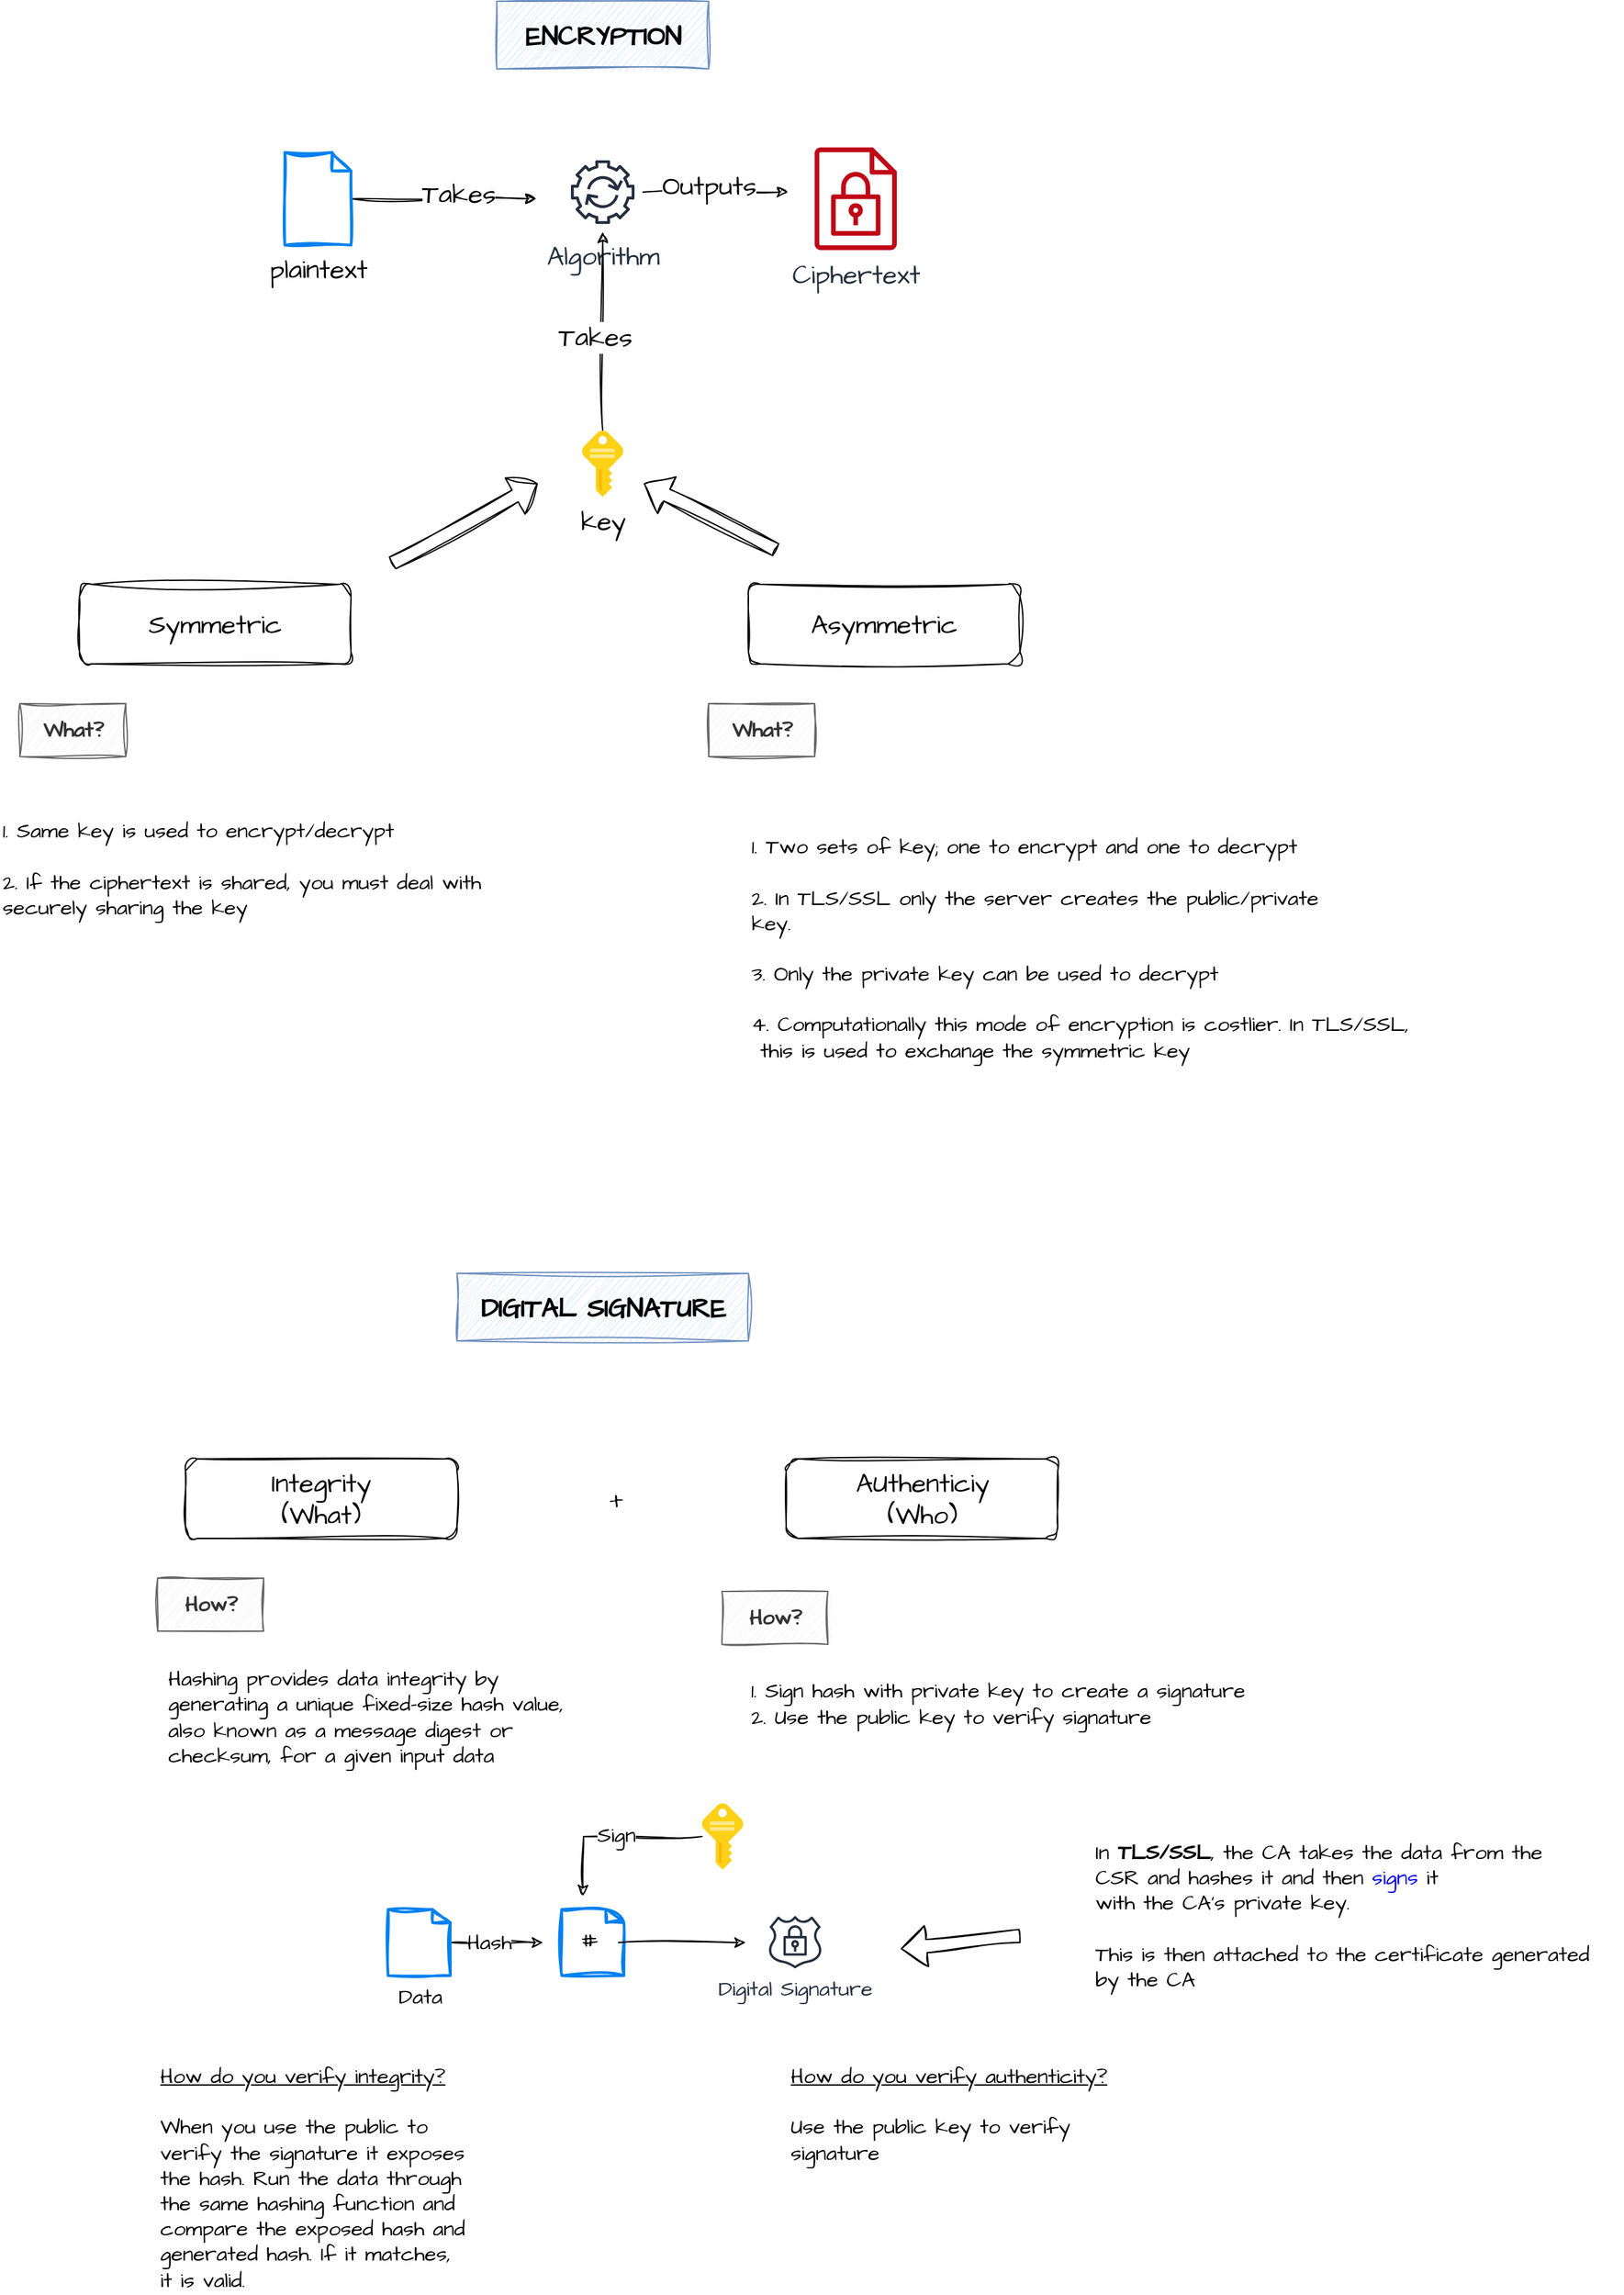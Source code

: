<mxfile version="21.3.7" type="device" pages="4">
  <diagram name="Encryption Basics" id="hn2DeSoV_bvEE3dUmrLU">
    <mxGraphModel dx="286" dy="71" grid="1" gridSize="10" guides="1" tooltips="1" connect="1" arrows="1" fold="1" page="1" pageScale="1" pageWidth="827" pageHeight="1169" math="0" shadow="0">
      <root>
        <mxCell id="0" />
        <mxCell id="1" parent="0" />
        <mxCell id="hKZvyz9GrBfB1VOEjTi0-2" value="ENCRYPTION" style="text;strokeColor=#6c8ebf;fillColor=#dae8fc;html=1;fontSize=20;fontStyle=1;verticalAlign=middle;align=center;fontFamily=Architects Daughter;sketch=1;curveFitting=1;jiggle=2;" parent="1" vertex="1">
          <mxGeometry x="1570" y="1360" width="160" height="51" as="geometry" />
        </mxCell>
        <mxCell id="hKZvyz9GrBfB1VOEjTi0-6" style="edgeStyle=orthogonalEdgeStyle;rounded=0;sketch=1;hachureGap=4;jiggle=2;curveFitting=1;orthogonalLoop=1;jettySize=auto;html=1;fontFamily=Architects Daughter;fontSource=https%3A%2F%2Ffonts.googleapis.com%2Fcss%3Ffamily%3DArchitects%2BDaughter;fontSize=16;" parent="1" source="hKZvyz9GrBfB1VOEjTi0-5" edge="1">
          <mxGeometry relative="1" as="geometry">
            <mxPoint x="1600" y="1509" as="targetPoint" />
          </mxGeometry>
        </mxCell>
        <mxCell id="hKZvyz9GrBfB1VOEjTi0-11" value="Takes" style="edgeLabel;html=1;align=center;verticalAlign=middle;resizable=0;points=[];fontSize=20;fontFamily=Architects Daughter;" parent="hKZvyz9GrBfB1VOEjTi0-6" vertex="1" connectable="0">
          <mxGeometry x="0.161" y="5" relative="1" as="geometry">
            <mxPoint as="offset" />
          </mxGeometry>
        </mxCell>
        <mxCell id="hKZvyz9GrBfB1VOEjTi0-5" value="plaintext" style="html=1;verticalLabelPosition=bottom;align=center;labelBackgroundColor=#ffffff;verticalAlign=top;strokeWidth=2;strokeColor=#0080F0;shadow=0;dashed=0;shape=mxgraph.ios7.icons.document;sketch=1;hachureGap=4;jiggle=2;curveFitting=1;fontFamily=Architects Daughter;fontSource=https%3A%2F%2Ffonts.googleapis.com%2Fcss%3Ffamily%3DArchitects%2BDaughter;fontSize=20;" parent="1" vertex="1">
          <mxGeometry x="1410" y="1474" width="50" height="70" as="geometry" />
        </mxCell>
        <mxCell id="hKZvyz9GrBfB1VOEjTi0-12" style="edgeStyle=orthogonalEdgeStyle;rounded=0;sketch=1;hachureGap=4;jiggle=2;curveFitting=1;orthogonalLoop=1;jettySize=auto;html=1;fontFamily=Architects Daughter;fontSource=https%3A%2F%2Ffonts.googleapis.com%2Fcss%3Ffamily%3DArchitects%2BDaughter;fontSize=16;" parent="1" source="hKZvyz9GrBfB1VOEjTi0-7" edge="1">
          <mxGeometry relative="1" as="geometry">
            <mxPoint x="1790" y="1504" as="targetPoint" />
          </mxGeometry>
        </mxCell>
        <mxCell id="hKZvyz9GrBfB1VOEjTi0-25" value="Outputs" style="edgeLabel;html=1;align=center;verticalAlign=middle;resizable=0;points=[];fontSize=20;fontFamily=Architects Daughter;" parent="hKZvyz9GrBfB1VOEjTi0-12" vertex="1" connectable="0">
          <mxGeometry x="-0.439" y="5" relative="1" as="geometry">
            <mxPoint x="19" as="offset" />
          </mxGeometry>
        </mxCell>
        <mxCell id="hKZvyz9GrBfB1VOEjTi0-7" value="&lt;font style=&quot;font-size: 20px;&quot;&gt;Algorithm&lt;/font&gt;" style="sketch=0;outlineConnect=0;fontColor=#232F3E;gradientColor=none;strokeColor=#232F3E;fillColor=#ffffff;dashed=0;verticalLabelPosition=bottom;verticalAlign=top;align=center;html=1;fontSize=16;fontStyle=0;aspect=fixed;shape=mxgraph.aws4.resourceIcon;resIcon=mxgraph.aws4.automation;hachureGap=4;jiggle=2;curveFitting=1;fontFamily=Architects Daughter;fontSource=https%3A%2F%2Ffonts.googleapis.com%2Fcss%3Ffamily%3DArchitects%2BDaughter;" parent="1" vertex="1">
          <mxGeometry x="1620" y="1474" width="60" height="60" as="geometry" />
        </mxCell>
        <mxCell id="hKZvyz9GrBfB1VOEjTi0-9" style="edgeStyle=orthogonalEdgeStyle;rounded=0;sketch=1;hachureGap=4;jiggle=2;curveFitting=1;orthogonalLoop=1;jettySize=auto;html=1;fontFamily=Architects Daughter;fontSource=https%3A%2F%2Ffonts.googleapis.com%2Fcss%3Ffamily%3DArchitects%2BDaughter;fontSize=16;" parent="1" source="hKZvyz9GrBfB1VOEjTi0-8" target="hKZvyz9GrBfB1VOEjTi0-7" edge="1">
          <mxGeometry relative="1" as="geometry" />
        </mxCell>
        <mxCell id="hKZvyz9GrBfB1VOEjTi0-10" value="Takes" style="edgeLabel;html=1;align=center;verticalAlign=middle;resizable=0;points=[];fontSize=20;fontFamily=Architects Daughter;" parent="hKZvyz9GrBfB1VOEjTi0-9" vertex="1" connectable="0">
          <mxGeometry x="-0.048" y="6" relative="1" as="geometry">
            <mxPoint as="offset" />
          </mxGeometry>
        </mxCell>
        <mxCell id="hKZvyz9GrBfB1VOEjTi0-8" value="&lt;font style=&quot;font-size: 20px;&quot;&gt;key&lt;/font&gt;" style="image;sketch=0;aspect=fixed;html=1;points=[];align=center;fontSize=12;image=img/lib/mscae/Key.svg;hachureGap=4;jiggle=2;curveFitting=1;fontFamily=Architects Daughter;fontSource=https%3A%2F%2Ffonts.googleapis.com%2Fcss%3Ffamily%3DArchitects%2BDaughter;" parent="1" vertex="1">
          <mxGeometry x="1634.5" y="1684" width="31" height="50" as="geometry" />
        </mxCell>
        <mxCell id="hKZvyz9GrBfB1VOEjTi0-15" value="&lt;font style=&quot;font-size: 20px;&quot;&gt;Ciphertext&lt;/font&gt;" style="sketch=0;outlineConnect=0;fontColor=#232F3E;gradientColor=none;fillColor=#BF0816;strokeColor=none;dashed=0;verticalLabelPosition=bottom;verticalAlign=top;align=center;html=1;fontSize=12;fontStyle=0;aspect=fixed;pointerEvents=1;shape=mxgraph.aws4.encrypted_data;hachureGap=4;jiggle=2;curveFitting=1;fontFamily=Architects Daughter;fontSource=https%3A%2F%2Ffonts.googleapis.com%2Fcss%3Ffamily%3DArchitects%2BDaughter;" parent="1" vertex="1">
          <mxGeometry x="1810" y="1470" width="62" height="78" as="geometry" />
        </mxCell>
        <mxCell id="hKZvyz9GrBfB1VOEjTi0-16" value="" style="shape=flexArrow;endArrow=classic;html=1;rounded=0;sketch=1;hachureGap=4;jiggle=2;curveFitting=1;fontFamily=Architects Daughter;fontSource=https%3A%2F%2Ffonts.googleapis.com%2Fcss%3Ffamily%3DArchitects%2BDaughter;fontSize=16;" parent="1" edge="1">
          <mxGeometry width="50" height="50" relative="1" as="geometry">
            <mxPoint x="1491" y="1784" as="sourcePoint" />
            <mxPoint x="1601" y="1724" as="targetPoint" />
          </mxGeometry>
        </mxCell>
        <mxCell id="hKZvyz9GrBfB1VOEjTi0-18" value="" style="shape=flexArrow;endArrow=classic;html=1;rounded=0;sketch=1;hachureGap=4;jiggle=2;curveFitting=1;fontFamily=Architects Daughter;fontSource=https%3A%2F%2Ffonts.googleapis.com%2Fcss%3Ffamily%3DArchitects%2BDaughter;fontSize=16;" parent="1" edge="1">
          <mxGeometry width="50" height="50" relative="1" as="geometry">
            <mxPoint x="1781" y="1774" as="sourcePoint" />
            <mxPoint x="1681" y="1724" as="targetPoint" />
          </mxGeometry>
        </mxCell>
        <mxCell id="hKZvyz9GrBfB1VOEjTi0-19" value="Symmetric" style="rounded=1;whiteSpace=wrap;html=1;sketch=1;hachureGap=4;jiggle=2;curveFitting=1;fontFamily=Architects Daughter;fontSource=https%3A%2F%2Ffonts.googleapis.com%2Fcss%3Ffamily%3DArchitects%2BDaughter;fontSize=20;" parent="1" vertex="1">
          <mxGeometry x="1255" y="1800" width="205" height="60" as="geometry" />
        </mxCell>
        <mxCell id="hKZvyz9GrBfB1VOEjTi0-20" value="What?" style="text;strokeColor=#666666;fillColor=#f5f5f5;html=1;fontSize=16;fontStyle=1;verticalAlign=middle;align=center;fontFamily=Architects Daughter;sketch=1;curveFitting=1;jiggle=2;fontColor=#333333;" parent="1" vertex="1">
          <mxGeometry x="1210" y="1890" width="80" height="40" as="geometry" />
        </mxCell>
        <mxCell id="hKZvyz9GrBfB1VOEjTi0-21" value="1. Same key is used to encrypt/decrypt&lt;br style=&quot;font-size: 16px;&quot;&gt;&lt;br style=&quot;font-size: 16px;&quot;&gt;2. If the ciphertext is shared, you must deal with&lt;br style=&quot;font-size: 16px;&quot;&gt;securely sharing the key" style="text;html=1;align=left;verticalAlign=middle;resizable=0;points=[];autosize=1;strokeColor=none;fillColor=none;fontSize=16;fontFamily=Architects Daughter;" parent="1" vertex="1">
          <mxGeometry x="1195" y="1970" width="380" height="90" as="geometry" />
        </mxCell>
        <mxCell id="hKZvyz9GrBfB1VOEjTi0-22" value="Asymmetric" style="rounded=1;whiteSpace=wrap;html=1;sketch=1;hachureGap=4;jiggle=2;curveFitting=1;fontFamily=Architects Daughter;fontSource=https%3A%2F%2Ffonts.googleapis.com%2Fcss%3Ffamily%3DArchitects%2BDaughter;fontSize=20;" parent="1" vertex="1">
          <mxGeometry x="1760" y="1800" width="205" height="60" as="geometry" />
        </mxCell>
        <mxCell id="hKZvyz9GrBfB1VOEjTi0-23" value="What?" style="text;strokeColor=#666666;fillColor=#f5f5f5;html=1;fontSize=16;fontStyle=1;verticalAlign=middle;align=center;fontFamily=Architects Daughter;sketch=1;curveFitting=1;jiggle=2;fontColor=#333333;" parent="1" vertex="1">
          <mxGeometry x="1730" y="1890" width="80" height="40" as="geometry" />
        </mxCell>
        <mxCell id="hKZvyz9GrBfB1VOEjTi0-24" value="&lt;div style=&quot;text-align: left; font-size: 16px;&quot;&gt;&lt;span style=&quot;background-color: initial; font-size: 16px;&quot;&gt;1. Two sets of key; one to encrypt and one to decrypt&lt;/span&gt;&lt;/div&gt;&lt;div style=&quot;text-align: left; font-size: 16px;&quot;&gt;&lt;span style=&quot;background-color: initial; font-size: 16px;&quot;&gt;&lt;br style=&quot;font-size: 16px;&quot;&gt;&lt;/span&gt;&lt;/div&gt;&lt;div style=&quot;text-align: left; font-size: 16px;&quot;&gt;&lt;span style=&quot;background-color: initial; font-size: 16px;&quot;&gt;2. In TLS/SSL only the server creates the public/private&lt;/span&gt;&lt;/div&gt;&lt;div style=&quot;text-align: left; font-size: 16px;&quot;&gt;key.&amp;nbsp;&lt;/div&gt;&lt;div style=&quot;text-align: left; font-size: 16px;&quot;&gt;&lt;br style=&quot;font-size: 16px;&quot;&gt;&lt;/div&gt;&lt;div style=&quot;text-align: left; font-size: 16px;&quot;&gt;3. Only the private key can be used to decrypt&lt;/div&gt;&lt;div style=&quot;text-align: left; font-size: 16px;&quot;&gt;&lt;br style=&quot;font-size: 16px;&quot;&gt;&lt;/div&gt;&lt;div style=&quot;text-align: left; font-size: 16px;&quot;&gt;4. Computationally this mode of encryption is costlier. In TLS/SSL,&lt;/div&gt;&lt;div style=&quot;text-align: left; font-size: 16px;&quot;&gt;&amp;nbsp;this is used to exchange the symmetric key&lt;/div&gt;" style="text;html=1;align=center;verticalAlign=middle;resizable=0;points=[];autosize=1;strokeColor=none;fillColor=none;fontSize=16;fontFamily=Architects Daughter;" parent="1" vertex="1">
          <mxGeometry x="1750" y="1980" width="520" height="190" as="geometry" />
        </mxCell>
        <mxCell id="ub75EtSDP_nUtLoA5s88-2" value="DIGITAL SIGNATURE" style="text;strokeColor=#6c8ebf;fillColor=#dae8fc;html=1;fontSize=20;fontStyle=1;verticalAlign=middle;align=center;fontFamily=Architects Daughter;sketch=1;curveFitting=1;jiggle=2;" parent="1" vertex="1">
          <mxGeometry x="1540" y="2320" width="220" height="51" as="geometry" />
        </mxCell>
        <mxCell id="ub75EtSDP_nUtLoA5s88-21" value="Integrity&lt;br&gt;(What)" style="rounded=1;whiteSpace=wrap;html=1;sketch=1;hachureGap=4;jiggle=2;curveFitting=1;fontFamily=Architects Daughter;fontSource=https%3A%2F%2Ffonts.googleapis.com%2Fcss%3Ffamily%3DArchitects%2BDaughter;fontSize=20;" parent="1" vertex="1">
          <mxGeometry x="1335" y="2460" width="205" height="60" as="geometry" />
        </mxCell>
        <mxCell id="ub75EtSDP_nUtLoA5s88-22" value="AUthenticiy&lt;br&gt;(Who)" style="rounded=1;whiteSpace=wrap;html=1;sketch=1;hachureGap=4;jiggle=2;curveFitting=1;fontFamily=Architects Daughter;fontSource=https%3A%2F%2Ffonts.googleapis.com%2Fcss%3Ffamily%3DArchitects%2BDaughter;fontSize=20;" parent="1" vertex="1">
          <mxGeometry x="1788.5" y="2460" width="205" height="60" as="geometry" />
        </mxCell>
        <mxCell id="ub75EtSDP_nUtLoA5s88-23" value="+" style="text;html=1;align=center;verticalAlign=middle;resizable=0;points=[];autosize=1;strokeColor=none;fillColor=none;fontSize=20;fontFamily=Architects Daughter;" parent="1" vertex="1">
          <mxGeometry x="1645" y="2470" width="30" height="40" as="geometry" />
        </mxCell>
        <mxCell id="ub75EtSDP_nUtLoA5s88-24" value="How?" style="text;strokeColor=#666666;fillColor=#f5f5f5;html=1;fontSize=16;fontStyle=1;verticalAlign=middle;align=center;fontFamily=Architects Daughter;sketch=1;curveFitting=1;jiggle=2;fontColor=#333333;" parent="1" vertex="1">
          <mxGeometry x="1314" y="2550" width="80" height="40" as="geometry" />
        </mxCell>
        <mxCell id="ub75EtSDP_nUtLoA5s88-25" value="Hashing provides data integrity by &lt;br&gt;generating a unique fixed-size hash value, &lt;br style=&quot;font-size: 16px;&quot;&gt;also known as a message digest or &lt;br&gt;checksum, for a given input data" style="text;html=1;align=left;verticalAlign=middle;resizable=0;points=[];autosize=1;strokeColor=none;fillColor=none;fontSize=16;fontFamily=Architects Daughter;" parent="1" vertex="1">
          <mxGeometry x="1320" y="2610" width="320" height="90" as="geometry" />
        </mxCell>
        <mxCell id="ub75EtSDP_nUtLoA5s88-26" value="How?" style="text;strokeColor=#666666;fillColor=#f5f5f5;html=1;fontSize=16;fontStyle=1;verticalAlign=middle;align=center;fontFamily=Architects Daughter;sketch=1;curveFitting=1;jiggle=2;fontColor=#333333;" parent="1" vertex="1">
          <mxGeometry x="1740" y="2560" width="80" height="40" as="geometry" />
        </mxCell>
        <mxCell id="ub75EtSDP_nUtLoA5s88-27" value="1. Sign hash with private key to create a signature&amp;nbsp;&lt;br&gt;2. Use the public key to verify signature" style="text;html=1;align=left;verticalAlign=middle;resizable=0;points=[];autosize=1;strokeColor=none;fillColor=none;fontSize=16;fontFamily=Architects Daughter;" parent="1" vertex="1">
          <mxGeometry x="1760" y="2620" width="400" height="50" as="geometry" />
        </mxCell>
        <mxCell id="ub75EtSDP_nUtLoA5s88-33" style="edgeStyle=orthogonalEdgeStyle;rounded=0;sketch=1;hachureGap=4;jiggle=2;curveFitting=1;orthogonalLoop=1;jettySize=auto;html=1;fontFamily=Architects Daughter;fontSource=https%3A%2F%2Ffonts.googleapis.com%2Fcss%3Ffamily%3DArchitects%2BDaughter;fontSize=16;" parent="1" source="ub75EtSDP_nUtLoA5s88-29" edge="1">
          <mxGeometry relative="1" as="geometry">
            <mxPoint x="1605" y="2825" as="targetPoint" />
          </mxGeometry>
        </mxCell>
        <mxCell id="ub75EtSDP_nUtLoA5s88-43" value="Hash" style="edgeLabel;html=1;align=center;verticalAlign=middle;resizable=0;points=[];fontSize=16;fontFamily=Architects Daughter;" parent="ub75EtSDP_nUtLoA5s88-33" vertex="1" connectable="0">
          <mxGeometry x="-0.177" relative="1" as="geometry">
            <mxPoint as="offset" />
          </mxGeometry>
        </mxCell>
        <mxCell id="ub75EtSDP_nUtLoA5s88-29" value="Data" style="html=1;verticalLabelPosition=bottom;align=center;labelBackgroundColor=#ffffff;verticalAlign=top;strokeWidth=2;strokeColor=#0080F0;shadow=0;dashed=0;shape=mxgraph.ios7.icons.document;sketch=1;hachureGap=4;jiggle=2;curveFitting=1;fontFamily=Architects Daughter;fontSource=https%3A%2F%2Ffonts.googleapis.com%2Fcss%3Ffamily%3DArchitects%2BDaughter;fontSize=16;" parent="1" vertex="1">
          <mxGeometry x="1488" y="2800" width="47" height="50" as="geometry" />
        </mxCell>
        <mxCell id="ub75EtSDP_nUtLoA5s88-31" value="" style="html=1;verticalLabelPosition=bottom;align=center;labelBackgroundColor=#ffffff;verticalAlign=top;strokeWidth=2;strokeColor=#0080F0;shadow=0;dashed=0;shape=mxgraph.ios7.icons.document;sketch=1;hachureGap=4;jiggle=2;curveFitting=1;fontFamily=Architects Daughter;fontSource=https%3A%2F%2Ffonts.googleapis.com%2Fcss%3Ffamily%3DArchitects%2BDaughter;fontSize=20;" parent="1" vertex="1">
          <mxGeometry x="1619" y="2800" width="47" height="50" as="geometry" />
        </mxCell>
        <mxCell id="ub75EtSDP_nUtLoA5s88-47" style="edgeStyle=orthogonalEdgeStyle;rounded=0;sketch=1;hachureGap=4;jiggle=2;curveFitting=1;orthogonalLoop=1;jettySize=auto;html=1;fontFamily=Architects Daughter;fontSource=https%3A%2F%2Ffonts.googleapis.com%2Fcss%3Ffamily%3DArchitects%2BDaughter;fontSize=16;" parent="1" edge="1">
          <mxGeometry relative="1" as="geometry">
            <mxPoint x="1758" y="2825" as="targetPoint" />
            <mxPoint x="1662" y="2825" as="sourcePoint" />
          </mxGeometry>
        </mxCell>
        <mxCell id="ub75EtSDP_nUtLoA5s88-32" value="#" style="text;html=1;align=center;verticalAlign=middle;resizable=0;points=[];autosize=1;strokeColor=none;fillColor=none;fontSize=20;fontFamily=Architects Daughter;" parent="1" vertex="1">
          <mxGeometry x="1619" y="2805" width="40" height="40" as="geometry" />
        </mxCell>
        <mxCell id="ub75EtSDP_nUtLoA5s88-35" style="edgeStyle=orthogonalEdgeStyle;rounded=0;sketch=1;hachureGap=4;jiggle=2;curveFitting=1;orthogonalLoop=1;jettySize=auto;html=1;fontFamily=Architects Daughter;fontSource=https%3A%2F%2Ffonts.googleapis.com%2Fcss%3Ffamily%3DArchitects%2BDaughter;fontSize=16;" parent="1" source="ub75EtSDP_nUtLoA5s88-34" edge="1">
          <mxGeometry relative="1" as="geometry">
            <mxPoint x="1635" y="2790" as="targetPoint" />
          </mxGeometry>
        </mxCell>
        <mxCell id="ub75EtSDP_nUtLoA5s88-36" value="Sign" style="edgeLabel;html=1;align=center;verticalAlign=middle;resizable=0;points=[];fontSize=16;fontFamily=Architects Daughter;" parent="ub75EtSDP_nUtLoA5s88-35" vertex="1" connectable="0">
          <mxGeometry x="-0.034" y="-1" relative="1" as="geometry">
            <mxPoint as="offset" />
          </mxGeometry>
        </mxCell>
        <mxCell id="ub75EtSDP_nUtLoA5s88-34" value="" style="image;sketch=0;aspect=fixed;html=1;points=[];align=center;fontSize=12;image=img/lib/mscae/Key.svg;hachureGap=4;jiggle=2;curveFitting=1;fontFamily=Architects Daughter;fontSource=https%3A%2F%2Ffonts.googleapis.com%2Fcss%3Ffamily%3DArchitects%2BDaughter;" parent="1" vertex="1">
          <mxGeometry x="1725" y="2720" width="31" height="50" as="geometry" />
        </mxCell>
        <mxCell id="ub75EtSDP_nUtLoA5s88-41" value="&lt;font style=&quot;font-size: 16px;&quot;&gt;Digital Signature&lt;/font&gt;" style="sketch=0;outlineConnect=0;fontColor=#232F3E;gradientColor=none;fillColor=#232F3D;strokeColor=none;dashed=0;verticalLabelPosition=bottom;verticalAlign=top;align=center;html=1;fontSize=12;fontStyle=0;aspect=fixed;pointerEvents=1;shape=mxgraph.aws4.ssl_padlock;hachureGap=4;jiggle=2;curveFitting=1;fontFamily=Architects Daughter;fontSource=https%3A%2F%2Ffonts.googleapis.com%2Fcss%3Ffamily%3DArchitects%2BDaughter;" parent="1" vertex="1">
          <mxGeometry x="1775" y="2805" width="40.53" height="39.48" as="geometry" />
        </mxCell>
        <mxCell id="ub75EtSDP_nUtLoA5s88-50" value="" style="shape=flexArrow;endArrow=classic;html=1;rounded=0;sketch=1;hachureGap=4;jiggle=2;curveFitting=1;fontFamily=Architects Daughter;fontSource=https%3A%2F%2Ffonts.googleapis.com%2Fcss%3Ffamily%3DArchitects%2BDaughter;fontSize=16;" parent="1" edge="1">
          <mxGeometry width="50" height="50" relative="1" as="geometry">
            <mxPoint x="1965" y="2820" as="sourcePoint" />
            <mxPoint x="1875" y="2829.74" as="targetPoint" />
          </mxGeometry>
        </mxCell>
        <mxCell id="ub75EtSDP_nUtLoA5s88-51" value="In &lt;b&gt;TLS/SSL&lt;/b&gt;, the CA takes the data from the&amp;nbsp;&lt;br style=&quot;font-size: 16px;&quot;&gt;CSR and hashes it and then &lt;font color=&quot;#0000ff&quot;&gt;signs&lt;/font&gt; it&lt;br style=&quot;font-size: 16px;&quot;&gt;with the CA&#39;s private key.&lt;br style=&quot;font-size: 16px;&quot;&gt;&lt;br style=&quot;font-size: 16px;&quot;&gt;This is then attached to the certificate generated&lt;br style=&quot;font-size: 16px;&quot;&gt;by the CA&amp;nbsp;" style="text;html=1;align=left;verticalAlign=middle;resizable=0;points=[];autosize=1;strokeColor=none;fillColor=none;fontSize=16;fontFamily=Architects Daughter;" parent="1" vertex="1">
          <mxGeometry x="2020" y="2740" width="400" height="130" as="geometry" />
        </mxCell>
        <mxCell id="S_xRi6pJyPhxdtbnkY3u-2" value="&lt;span style=&quot;font-size: 16px;&quot;&gt;&lt;u&gt;How do you verify integrity?&lt;/u&gt;&lt;br&gt;&lt;br&gt;When you use the public to verify the signature it exposes&lt;br&gt;the hash. Run the data through the same hashing function and&amp;nbsp;&lt;br&gt;compare the exposed hash and generated hash. If it matches,&lt;br&gt;it is valid.&lt;br&gt;&lt;/span&gt;" style="text;whiteSpace=wrap;html=1;fontSize=16;fontFamily=Architects Daughter;" parent="1" vertex="1">
          <mxGeometry x="1314" y="2910" width="246" height="50" as="geometry" />
        </mxCell>
        <mxCell id="S_xRi6pJyPhxdtbnkY3u-3" value="&lt;span style=&quot;font-size: 16px;&quot;&gt;&lt;u&gt;How do you verify authenticity?&lt;/u&gt;&lt;br&gt;&lt;br&gt;Use the public key to verify&amp;nbsp;&lt;br&gt;signature&lt;br&gt;&lt;/span&gt;" style="text;whiteSpace=wrap;html=1;fontSize=16;fontFamily=Architects Daughter;" parent="1" vertex="1">
          <mxGeometry x="1790" y="2910" width="246" height="50" as="geometry" />
        </mxCell>
      </root>
    </mxGraphModel>
  </diagram>
  <diagram id="rRrQiQhDnhDCt81y1z-J" name="TLS/SSL">
    <mxGraphModel dx="127" dy="-487" grid="1" gridSize="10" guides="1" tooltips="1" connect="1" arrows="1" fold="1" page="1" pageScale="1" pageWidth="827" pageHeight="1169" math="0" shadow="0">
      <root>
        <mxCell id="0" />
        <mxCell id="1" parent="0" />
        <mxCell id="yC4pBMufqg9UbEcT85PD-1" value="TLS/SSL" style="text;strokeColor=#6c8ebf;fillColor=#dae8fc;html=1;fontSize=20;fontStyle=1;verticalAlign=middle;align=center;fontFamily=Architects Daughter;sketch=1;curveFitting=1;jiggle=2;" parent="1" vertex="1">
          <mxGeometry x="1570" y="1240" width="160" height="51" as="geometry" />
        </mxCell>
        <mxCell id="yC4pBMufqg9UbEcT85PD-2" value="A TLS connection begins after the three-way hanshake..." style="text;html=1;align=center;verticalAlign=middle;resizable=0;points=[];autosize=1;strokeColor=none;fillColor=none;fontSize=20;fontFamily=Architects Daughter;" parent="1" vertex="1">
          <mxGeometry x="1375" y="1330" width="550" height="40" as="geometry" />
        </mxCell>
        <mxCell id="yC4pBMufqg9UbEcT85PD-5" value="" style="sketch=0;outlineConnect=0;fontColor=#232F3E;gradientColor=none;fillColor=#232F3D;strokeColor=none;dashed=0;verticalLabelPosition=bottom;verticalAlign=top;align=center;html=1;fontSize=12;fontStyle=0;aspect=fixed;pointerEvents=1;shape=mxgraph.aws4.client;hachureGap=4;jiggle=2;curveFitting=1;fontFamily=Architects Daughter;fontSource=https%3A%2F%2Ffonts.googleapis.com%2Fcss%3Ffamily%3DArchitects%2BDaughter;" parent="1" vertex="1">
          <mxGeometry x="1410" y="1422" width="78" height="76" as="geometry" />
        </mxCell>
        <mxCell id="yC4pBMufqg9UbEcT85PD-6" value="" style="sketch=0;outlineConnect=0;fontColor=#232F3E;gradientColor=none;fillColor=#232F3D;strokeColor=none;dashed=0;verticalLabelPosition=bottom;verticalAlign=top;align=center;html=1;fontSize=12;fontStyle=0;aspect=fixed;pointerEvents=1;shape=mxgraph.aws4.servers;hachureGap=4;jiggle=2;curveFitting=1;fontFamily=Architects Daughter;fontSource=https%3A%2F%2Ffonts.googleapis.com%2Fcss%3Ffamily%3DArchitects%2BDaughter;" parent="1" vertex="1">
          <mxGeometry x="1840" y="1420" width="78" height="78" as="geometry" />
        </mxCell>
        <mxCell id="yC4pBMufqg9UbEcT85PD-7" value="Hello&lt;font style=&quot;font-size: 14px;&quot;&gt;&lt;br&gt;&lt;/font&gt;" style="endArrow=classic;html=1;rounded=0;sketch=1;hachureGap=4;jiggle=2;curveFitting=1;fontFamily=Architects Daughter;fontSource=https%3A%2F%2Ffonts.googleapis.com%2Fcss%3Ffamily%3DArchitects%2BDaughter;fontSize=16;fillColor=#e1d5e7;strokeColor=#005700;" parent="1" edge="1">
          <mxGeometry x="-0.086" width="50" height="50" relative="1" as="geometry">
            <mxPoint x="1480" y="1550" as="sourcePoint" />
            <mxPoint x="1830" y="1550" as="targetPoint" />
            <mxPoint as="offset" />
          </mxGeometry>
        </mxCell>
        <mxCell id="yC4pBMufqg9UbEcT85PD-11" value="Hello" style="endArrow=classic;html=1;rounded=0;sketch=1;hachureGap=4;jiggle=2;curveFitting=1;fontFamily=Architects Daughter;fontSource=https%3A%2F%2Ffonts.googleapis.com%2Fcss%3Ffamily%3DArchitects%2BDaughter;fontSize=16;fillColor=#6a00ff;strokeColor=#3700CC;" parent="1" edge="1">
          <mxGeometry width="50" height="50" relative="1" as="geometry">
            <mxPoint x="1827" y="1620" as="sourcePoint" />
            <mxPoint x="1477" y="1620" as="targetPoint" />
          </mxGeometry>
        </mxCell>
        <mxCell id="yC4pBMufqg9UbEcT85PD-12" value="Agree on cipher suite.&amp;nbsp;&lt;br&gt;Server CA certificate contains&amp;nbsp;public key" style="text;html=1;strokeColor=none;fillColor=none;align=left;verticalAlign=middle;whiteSpace=wrap;rounded=0;fontSize=16;fontFamily=Architects Daughter;" parent="1" vertex="1">
          <mxGeometry x="1840" y="1600" width="220" height="30" as="geometry" />
        </mxCell>
        <mxCell id="yC4pBMufqg9UbEcT85PD-13" value="" style="endArrow=classic;html=1;rounded=0;sketch=1;hachureGap=4;jiggle=2;curveFitting=1;fontFamily=Architects Daughter;fontSource=https%3A%2F%2Ffonts.googleapis.com%2Fcss%3Ffamily%3DArchitects%2BDaughter;fontSize=16;fillColor=#e1d5e7;strokeColor=#005700;" parent="1" edge="1">
          <mxGeometry width="50" height="50" relative="1" as="geometry">
            <mxPoint x="1486" y="1720" as="sourcePoint" />
            <mxPoint x="1816" y="1720" as="targetPoint" />
          </mxGeometry>
        </mxCell>
        <mxCell id="yC4pBMufqg9UbEcT85PD-22" value="&lt;font style=&quot;font-size: 15px;&quot;&gt;Sends random data&lt;br style=&quot;border-color: var(--border-color); text-align: left; background-color: rgb(251, 251, 251);&quot;&gt;&lt;span style=&quot;text-align: left; background-color: rgb(251, 251, 251);&quot;&gt;by encrypting with public key&lt;br&gt;as a response&lt;br&gt;&lt;/span&gt;&lt;/font&gt;" style="edgeLabel;html=1;align=center;verticalAlign=middle;resizable=0;points=[];fontSize=20;fontFamily=Architects Daughter;" parent="yC4pBMufqg9UbEcT85PD-13" vertex="1" connectable="0">
          <mxGeometry x="-0.273" y="5" relative="1" as="geometry">
            <mxPoint x="46" y="5" as="offset" />
          </mxGeometry>
        </mxCell>
        <mxCell id="yC4pBMufqg9UbEcT85PD-14" value="" style="strokeWidth=2;html=1;shape=mxgraph.flowchart.annotation_1;align=left;pointerEvents=1;sketch=1;hachureGap=4;jiggle=2;curveFitting=1;fontFamily=Architects Daughter;fontSource=https%3A%2F%2Ffonts.googleapis.com%2Fcss%3Ffamily%3DArchitects%2BDaughter;fontSize=20;" parent="1" vertex="1">
          <mxGeometry x="1191" y="1500" width="50" height="100" as="geometry" />
        </mxCell>
        <mxCell id="yC4pBMufqg9UbEcT85PD-15" value="Cipher Suites" style="text;html=1;align=center;verticalAlign=middle;resizable=0;points=[];autosize=1;strokeColor=none;fillColor=none;fontSize=20;fontFamily=Architects Daughter;" parent="1" vertex="1">
          <mxGeometry x="965" y="1513" width="150" height="40" as="geometry" />
        </mxCell>
        <mxCell id="yC4pBMufqg9UbEcT85PD-16" value="" style="strokeWidth=2;html=1;shape=mxgraph.flowchart.annotation_1;align=left;pointerEvents=1;sketch=1;hachureGap=4;jiggle=2;curveFitting=1;fontFamily=Architects Daughter;fontSource=https%3A%2F%2Ffonts.googleapis.com%2Fcss%3Ffamily%3DArchitects%2BDaughter;fontSize=20;" parent="1" vertex="1">
          <mxGeometry x="1191" y="1640" width="50" height="150" as="geometry" />
        </mxCell>
        <mxCell id="yC4pBMufqg9UbEcT85PD-17" value="Authentication" style="text;html=1;align=center;verticalAlign=middle;resizable=0;points=[];autosize=1;strokeColor=none;fillColor=none;fontSize=20;fontFamily=Architects Daughter;" parent="1" vertex="1">
          <mxGeometry x="965" y="1690" width="150" height="40" as="geometry" />
        </mxCell>
        <mxCell id="yC4pBMufqg9UbEcT85PD-18" value="1. Validate&lt;br style=&quot;font-size: 16px;&quot;&gt;server&#39;s cert&lt;br style=&quot;font-size: 16px;&quot;&gt;with CA&#39;s public&amp;nbsp;&lt;br style=&quot;font-size: 16px;&quot;&gt;key&lt;br&gt;&lt;br&gt;2. Use CA&#39;s public to verify&lt;br&gt;signature (authenticity)" style="text;html=1;align=left;verticalAlign=middle;resizable=0;points=[];autosize=1;strokeColor=none;fillColor=none;fontSize=16;fontFamily=Architects Daughter;" parent="1" vertex="1">
          <mxGeometry x="1258" y="1630" width="230" height="150" as="geometry" />
        </mxCell>
        <mxCell id="yC4pBMufqg9UbEcT85PD-23" value="" style="strokeWidth=2;html=1;shape=mxgraph.flowchart.annotation_1;align=left;pointerEvents=1;sketch=1;hachureGap=4;jiggle=2;curveFitting=1;fontFamily=Architects Daughter;fontSource=https%3A%2F%2Ffonts.googleapis.com%2Fcss%3Ffamily%3DArchitects%2BDaughter;fontSize=20;" parent="1" vertex="1">
          <mxGeometry x="1200" y="1840" width="50" height="270" as="geometry" />
        </mxCell>
        <mxCell id="yC4pBMufqg9UbEcT85PD-24" value="Key Exchanges" style="text;html=1;align=center;verticalAlign=middle;resizable=0;points=[];autosize=1;strokeColor=none;fillColor=none;fontSize=20;fontFamily=Architects Daughter;" parent="1" vertex="1">
          <mxGeometry x="965" y="1970" width="160" height="40" as="geometry" />
        </mxCell>
        <mxCell id="yC4pBMufqg9UbEcT85PD-25" value="Pre-master is key&amp;nbsp;&lt;br style=&quot;font-size: 16px;&quot;&gt;is generated from public&amp;nbsp;&lt;br style=&quot;font-size: 16px;&quot;&gt;key" style="text;html=1;align=left;verticalAlign=middle;resizable=0;points=[];autosize=1;strokeColor=none;fillColor=none;fontSize=16;fontFamily=Architects Daughter;" parent="1" vertex="1">
          <mxGeometry x="1260" y="1855" width="210" height="70" as="geometry" />
        </mxCell>
        <mxCell id="yC4pBMufqg9UbEcT85PD-27" value="" style="endArrow=classic;html=1;rounded=0;sketch=1;hachureGap=4;jiggle=2;curveFitting=1;fontFamily=Architects Daughter;fontSource=https%3A%2F%2Ffonts.googleapis.com%2Fcss%3Ffamily%3DArchitects%2BDaughter;fontSize=16;fillColor=#e1d5e7;strokeColor=#005700;" parent="1" edge="1">
          <mxGeometry width="50" height="50" relative="1" as="geometry">
            <mxPoint x="1480" y="1889.5" as="sourcePoint" />
            <mxPoint x="1810" y="1889.5" as="targetPoint" />
          </mxGeometry>
        </mxCell>
        <mxCell id="yC4pBMufqg9UbEcT85PD-28" value="&lt;font style=&quot;font-size: 15px;&quot;&gt;&lt;span style=&quot;text-align: left; background-color: rgb(251, 251, 251);&quot;&gt;&lt;br&gt;&lt;/span&gt;&lt;/font&gt;" style="edgeLabel;html=1;align=center;verticalAlign=middle;resizable=0;points=[];fontSize=20;fontFamily=Architects Daughter;" parent="yC4pBMufqg9UbEcT85PD-27" vertex="1" connectable="0">
          <mxGeometry x="-0.273" y="5" relative="1" as="geometry">
            <mxPoint x="46" y="5" as="offset" />
          </mxGeometry>
        </mxCell>
        <mxCell id="yC4pBMufqg9UbEcT85PD-29" value="Decrypt pre-master key&amp;nbsp;&lt;br&gt;with private key" style="text;html=1;align=left;verticalAlign=middle;resizable=0;points=[];autosize=1;strokeColor=none;fillColor=none;fontSize=16;fontFamily=Architects Daughter;" parent="1" vertex="1">
          <mxGeometry x="1840" y="1865" width="220" height="50" as="geometry" />
        </mxCell>
        <mxCell id="yC4pBMufqg9UbEcT85PD-33" value="Both sides generate master secret&lt;br style=&quot;font-size: 16px;&quot;&gt;from the pre-master key&lt;br style=&quot;font-size: 16px;&quot;&gt;to encrypt decrypt data" style="text;html=1;align=center;verticalAlign=middle;resizable=0;points=[];autosize=1;strokeColor=none;fillColor=none;fontSize=16;fontFamily=Architects Daughter;" parent="1" vertex="1">
          <mxGeometry x="1487" y="2040" width="290" height="70" as="geometry" />
        </mxCell>
        <mxCell id="yC4pBMufqg9UbEcT85PD-38" style="edgeStyle=orthogonalEdgeStyle;rounded=0;sketch=1;hachureGap=4;jiggle=2;curveFitting=1;orthogonalLoop=1;jettySize=auto;html=1;fontFamily=Architects Daughter;fontSource=https%3A%2F%2Ffonts.googleapis.com%2Fcss%3Ffamily%3DArchitects%2BDaughter;fontSize=16;" parent="1" source="yC4pBMufqg9UbEcT85PD-34" edge="1">
          <mxGeometry relative="1" as="geometry">
            <mxPoint x="1365.5" y="2040" as="targetPoint" />
          </mxGeometry>
        </mxCell>
        <mxCell id="yC4pBMufqg9UbEcT85PD-34" value="pre-master" style="image;sketch=0;aspect=fixed;html=1;points=[];align=center;fontSize=16;image=img/lib/mscae/Key.svg;hachureGap=4;jiggle=2;curveFitting=1;fontFamily=Architects Daughter;fontSource=https%3A%2F%2Ffonts.googleapis.com%2Fcss%3Ffamily%3DArchitects%2BDaughter;" parent="1" vertex="1">
          <mxGeometry x="1350" y="1940" width="31" height="50" as="geometry" />
        </mxCell>
        <mxCell id="yC4pBMufqg9UbEcT85PD-39" style="edgeStyle=orthogonalEdgeStyle;rounded=0;sketch=1;hachureGap=4;jiggle=2;curveFitting=1;orthogonalLoop=1;jettySize=auto;html=1;fontFamily=Architects Daughter;fontSource=https%3A%2F%2Ffonts.googleapis.com%2Fcss%3Ffamily%3DArchitects%2BDaughter;fontSize=16;" parent="1" source="yC4pBMufqg9UbEcT85PD-35" edge="1">
          <mxGeometry relative="1" as="geometry">
            <mxPoint x="1879" y="2040" as="targetPoint" />
          </mxGeometry>
        </mxCell>
        <mxCell id="yC4pBMufqg9UbEcT85PD-35" value="pre-master" style="image;sketch=0;aspect=fixed;html=1;points=[];align=center;fontSize=16;image=img/lib/mscae/Key.svg;hachureGap=4;jiggle=2;curveFitting=1;fontFamily=Architects Daughter;fontSource=https%3A%2F%2Ffonts.googleapis.com%2Fcss%3Ffamily%3DArchitects%2BDaughter;" parent="1" vertex="1">
          <mxGeometry x="1863.5" y="1940" width="31" height="50" as="geometry" />
        </mxCell>
        <mxCell id="yC4pBMufqg9UbEcT85PD-36" value="symmetric&lt;br&gt;key" style="sketch=0;pointerEvents=1;shadow=0;dashed=0;html=1;strokeColor=none;labelPosition=center;verticalLabelPosition=bottom;verticalAlign=top;outlineConnect=0;align=center;shape=mxgraph.office.security.key_permissions;fillColor=#DA4026;hachureGap=4;jiggle=2;curveFitting=1;fontFamily=Architects Daughter;fontSource=https%3A%2F%2Ffonts.googleapis.com%2Fcss%3Ffamily%3DArchitects%2BDaughter;fontSize=16;" parent="1" vertex="1">
          <mxGeometry x="1870" y="2047" width="25" height="53" as="geometry" />
        </mxCell>
        <mxCell id="yC4pBMufqg9UbEcT85PD-37" value="symmetric&lt;br&gt;key" style="sketch=0;pointerEvents=1;shadow=0;dashed=0;html=1;strokeColor=none;labelPosition=center;verticalLabelPosition=bottom;verticalAlign=top;outlineConnect=0;align=center;shape=mxgraph.office.security.key_permissions;fillColor=#DA4026;hachureGap=4;jiggle=2;curveFitting=1;fontFamily=Architects Daughter;fontSource=https%3A%2F%2Ffonts.googleapis.com%2Fcss%3Ffamily%3DArchitects%2BDaughter;fontSize=16;" parent="1" vertex="1">
          <mxGeometry x="1350" y="2047" width="25" height="53" as="geometry" />
        </mxCell>
        <mxCell id="yC4pBMufqg9UbEcT85PD-41" value="&lt;meta charset=&quot;utf-8&quot;&gt;&lt;span style=&quot;color: rgb(0, 0, 0); font-family: &amp;quot;Architects Daughter&amp;quot;; font-size: 16px; font-style: normal; font-variant-ligatures: normal; font-variant-caps: normal; font-weight: 400; letter-spacing: normal; orphans: 2; text-indent: 0px; text-transform: none; widows: 2; word-spacing: 0px; -webkit-text-stroke-width: 0px; background-color: rgb(255, 255, 255); text-decoration-thickness: initial; text-decoration-style: initial; text-decoration-color: initial; float: none; display: inline !important;&quot;&gt;Same pre-master key with&lt;/span&gt;&lt;br style=&quot;border-color: var(--border-color); color: rgb(0, 0, 0); font-family: &amp;quot;Architects Daughter&amp;quot;; font-size: 16px; font-style: normal; font-variant-ligatures: normal; font-variant-caps: normal; font-weight: 400; letter-spacing: normal; orphans: 2; text-indent: 0px; text-transform: none; widows: 2; word-spacing: 0px; -webkit-text-stroke-width: 0px; text-decoration-thickness: initial; text-decoration-style: initial; text-decoration-color: initial;&quot;&gt;&lt;span style=&quot;color: rgb(0, 0, 0); font-family: &amp;quot;Architects Daughter&amp;quot;; font-size: 16px; font-style: normal; font-variant-ligatures: normal; font-variant-caps: normal; font-weight: 400; letter-spacing: normal; orphans: 2; text-indent: 0px; text-transform: none; widows: 2; word-spacing: 0px; -webkit-text-stroke-width: 0px; background-color: rgb(255, 255, 255); text-decoration-thickness: initial; text-decoration-style: initial; text-decoration-color: initial; float: none; display: inline !important;&quot;&gt;client and server&lt;/span&gt;" style="text;whiteSpace=wrap;html=1;fontSize=20;fontFamily=Architects Daughter;align=center;" parent="1" vertex="1">
          <mxGeometry x="1517" y="1946" width="230" height="70" as="geometry" />
        </mxCell>
        <mxCell id="yC4pBMufqg9UbEcT85PD-42" value="" style="shape=flexArrow;endArrow=classic;html=1;rounded=0;sketch=1;hachureGap=4;jiggle=2;curveFitting=1;fontFamily=Architects Daughter;fontSource=https%3A%2F%2Ffonts.googleapis.com%2Fcss%3Ffamily%3DArchitects%2BDaughter;fontSize=16;" parent="1" edge="1">
          <mxGeometry width="50" height="50" relative="1" as="geometry">
            <mxPoint x="1510" y="1986" as="sourcePoint" />
            <mxPoint x="1430" y="1976" as="targetPoint" />
          </mxGeometry>
        </mxCell>
        <mxCell id="yC4pBMufqg9UbEcT85PD-43" value="" style="shape=flexArrow;endArrow=classic;html=1;rounded=0;sketch=1;hachureGap=4;jiggle=2;curveFitting=1;fontFamily=Architects Daughter;fontSource=https%3A%2F%2Ffonts.googleapis.com%2Fcss%3Ffamily%3DArchitects%2BDaughter;fontSize=16;" parent="1" edge="1">
          <mxGeometry width="50" height="50" relative="1" as="geometry">
            <mxPoint x="1750" y="1990" as="sourcePoint" />
            <mxPoint x="1820" y="1970" as="targetPoint" />
            <Array as="points">
              <mxPoint x="1750" y="1990" />
            </Array>
          </mxGeometry>
        </mxCell>
        <mxCell id="JD2z7dt3bIrRkVodkUPy-1" value="&lt;font style=&quot;font-size: 16px;&quot;&gt;(SSL/TLS&lt;br style=&quot;border-color: var(--border-color);&quot;&gt;&lt;span style=&quot;border-color: var(--border-color);&quot;&gt;version, cipher suite, &lt;br&gt;session ID and extensions)&lt;/span&gt;&lt;/font&gt;" style="text;html=1;align=left;verticalAlign=middle;resizable=0;points=[];autosize=1;strokeColor=none;fillColor=none;fontSize=20;fontFamily=Architects Daughter;" parent="1" vertex="1">
          <mxGeometry x="1257.5" y="1498" width="210" height="90" as="geometry" />
        </mxCell>
      </root>
    </mxGraphModel>
  </diagram>
  <diagram id="anjLRryCN9ELag7sL0KW" name="KMS - CMK">
    <mxGraphModel dx="612" dy="682" grid="1" gridSize="10" guides="1" tooltips="1" connect="1" arrows="1" fold="1" page="1" pageScale="1" pageWidth="827" pageHeight="1169" math="0" shadow="0">
      <root>
        <mxCell id="0" />
        <mxCell id="1" parent="0" />
      </root>
    </mxGraphModel>
  </diagram>
  <diagram id="V_PuFB8Ck-VwxUbPeJU6" name="KMS - DEK">
    <mxGraphModel dx="-215" dy="682" grid="1" gridSize="10" guides="1" tooltips="1" connect="1" arrows="1" fold="1" page="1" pageScale="1" pageWidth="827" pageHeight="1169" math="0" shadow="0">
      <root>
        <mxCell id="0" />
        <mxCell id="1" parent="0" />
        <mxCell id="qHVxIcK2OveabOr6Al0F-2" style="edgeStyle=orthogonalEdgeStyle;rounded=0;orthogonalLoop=1;jettySize=auto;html=1;entryX=-0.161;entryY=0.52;entryDx=0;entryDy=0;entryPerimeter=0;sketch=1;curveFitting=1;jiggle=2;" parent="1" source="TntNPaxIclQ6x14UXHUs-3" target="qHVxIcK2OveabOr6Al0F-1" edge="1">
          <mxGeometry relative="1" as="geometry" />
        </mxCell>
        <mxCell id="qHVxIcK2OveabOr6Al0F-3" value="&lt;font data-font-src=&quot;https://fonts.googleapis.com/css?family=Architects+Daughter&quot; face=&quot;Architects Daughter&quot; style=&quot;font-size: 15px;&quot;&gt;generate&lt;/font&gt;" style="edgeLabel;html=1;align=center;verticalAlign=middle;resizable=0;points=[];fontSize=15;" parent="qHVxIcK2OveabOr6Al0F-2" vertex="1" connectable="0">
          <mxGeometry x="0.018" relative="1" as="geometry">
            <mxPoint as="offset" />
          </mxGeometry>
        </mxCell>
        <mxCell id="TntNPaxIclQ6x14UXHUs-3" value="CMK" style="aspect=fixed;html=1;points=[];align=center;image;fontSize=16;image=img/lib/mscae/Key.svg;fontFamily=Architects Daughter;fontSource=https%3A%2F%2Ffonts.googleapis.com%2Fcss%3Ffamily%3DArchitects%2BDaughter;" parent="1" vertex="1">
          <mxGeometry x="1090" y="570" width="31" height="50" as="geometry" />
        </mxCell>
        <mxCell id="TntNPaxIclQ6x14UXHUs-4" value="" style="edgeStyle=orthogonalEdgeStyle;rounded=0;orthogonalLoop=1;jettySize=auto;html=1;startArrow=none;startFill=0;endArrow=classic;endFill=1;fontSize=16;fontColor=#000000;sketch=1;curveFitting=1;jiggle=2;fontFamily=Architects Daughter;fontSource=https%3A%2F%2Ffonts.googleapis.com%2Fcss%3Ffamily%3DArchitects%2BDaughter;" parent="1" edge="1">
          <mxGeometry relative="1" as="geometry">
            <mxPoint x="1650" y="595" as="targetPoint" />
            <mxPoint x="1313" y="595" as="sourcePoint" />
          </mxGeometry>
        </mxCell>
        <mxCell id="TntNPaxIclQ6x14UXHUs-5" value="provides plaintext/ciphertext keys" style="edgeLabel;html=1;align=center;verticalAlign=middle;resizable=0;points=[];fontSize=16;fontColor=#000000;fontFamily=Architects Daughter;fontSource=https%3A%2F%2Ffonts.googleapis.com%2Fcss%3Ffamily%3DArchitects%2BDaughter;" parent="TntNPaxIclQ6x14UXHUs-4" vertex="1" connectable="0">
          <mxGeometry x="0.157" y="-3" relative="1" as="geometry">
            <mxPoint x="-18" y="-3" as="offset" />
          </mxGeometry>
        </mxCell>
        <mxCell id="TntNPaxIclQ6x14UXHUs-6" style="edgeStyle=orthogonalEdgeStyle;rounded=0;orthogonalLoop=1;jettySize=auto;html=1;startArrow=none;startFill=0;endArrow=classic;endFill=1;fontSize=16;fontColor=#000000;sketch=1;curveFitting=1;jiggle=2;fontFamily=Architects Daughter;fontSource=https%3A%2F%2Ffonts.googleapis.com%2Fcss%3Ffamily%3DArchitects%2BDaughter;" parent="1" source="TntNPaxIclQ6x14UXHUs-13" edge="1">
          <mxGeometry relative="1" as="geometry">
            <mxPoint x="1870" y="590" as="targetPoint" />
          </mxGeometry>
        </mxCell>
        <mxCell id="TntNPaxIclQ6x14UXHUs-8" value="&lt;br style=&quot;font-size: 16px;&quot;&gt;&lt;br style=&quot;font-size: 16px;&quot;&gt;&lt;br style=&quot;font-size: 16px;&quot;&gt;&lt;br style=&quot;font-size: 16px;&quot;&gt;&lt;br style=&quot;font-size: 16px;&quot;&gt;&lt;br style=&quot;font-size: 16px;&quot;&gt;user/&lt;br&gt;service" style="shape=actor;whiteSpace=wrap;html=1;fontSize=16;fontColor=#000000;fontFamily=Architects Daughter;fontSource=https%3A%2F%2Ffonts.googleapis.com%2Fcss%3Ffamily%3DArchitects%2BDaughter;" parent="1" vertex="1">
          <mxGeometry x="1670" y="560" width="40" height="60" as="geometry" />
        </mxCell>
        <mxCell id="TntNPaxIclQ6x14UXHUs-9" value="KMS does not use DEK to encrypt anything; the user does or the service using KMS does. So the key is discarded after generation." style="text;html=1;strokeColor=none;fillColor=none;align=center;verticalAlign=middle;whiteSpace=wrap;rounded=0;fontSize=16;fontColor=#000000;fontFamily=Architects Daughter;fontSource=https%3A%2F%2Ffonts.googleapis.com%2Fcss%3Ffamily%3DArchitects%2BDaughter;" parent="1" vertex="1">
          <mxGeometry x="1130" y="760" width="118" height="70" as="geometry" />
        </mxCell>
        <mxCell id="TntNPaxIclQ6x14UXHUs-10" style="edgeStyle=orthogonalEdgeStyle;rounded=0;orthogonalLoop=1;jettySize=auto;html=1;startArrow=none;startFill=0;endArrow=classic;endFill=1;fontSize=16;fontColor=#000000;sketch=1;curveFitting=1;jiggle=2;fontFamily=Architects Daughter;fontSource=https%3A%2F%2Ffonts.googleapis.com%2Fcss%3Ffamily%3DArchitects%2BDaughter;" parent="1" edge="1">
          <mxGeometry relative="1" as="geometry">
            <mxPoint x="1490" y="610" as="targetPoint" />
            <mxPoint x="1490" y="660" as="sourcePoint" />
          </mxGeometry>
        </mxCell>
        <mxCell id="TntNPaxIclQ6x14UXHUs-11" value="" style="pointerEvents=1;shadow=0;dashed=0;html=1;strokeColor=none;fillColor=#005F4B;labelPosition=center;verticalLabelPosition=bottom;verticalAlign=top;align=center;outlineConnect=0;shape=mxgraph.veeam2.key;fontSize=16;fontColor=#000000;fontFamily=Architects Daughter;fontSource=https%3A%2F%2Ffonts.googleapis.com%2Fcss%3Ffamily%3DArchitects%2BDaughter;" parent="1" vertex="1">
          <mxGeometry x="1440.5" y="685" width="28.0" height="28.0" as="geometry" />
        </mxCell>
        <mxCell id="TntNPaxIclQ6x14UXHUs-12" value="" style="pointerEvents=1;shadow=0;dashed=0;html=1;strokeColor=none;fillColor=#005F4B;labelPosition=center;verticalLabelPosition=bottom;verticalAlign=top;align=center;outlineConnect=0;shape=mxgraph.veeam2.encryption_key;fontSize=16;fontColor=#000000;fontFamily=Architects Daughter;fontSource=https%3A%2F%2Ffonts.googleapis.com%2Fcss%3Ffamily%3DArchitects%2BDaughter;" parent="1" vertex="1">
          <mxGeometry x="1515" y="685" width="36" height="36" as="geometry" />
        </mxCell>
        <mxCell id="TntNPaxIclQ6x14UXHUs-14" value="&lt;span style=&quot;font-size: 16px;&quot;&gt;&lt;br&gt;&lt;br&gt;&lt;br&gt;&lt;br&gt;ciphertext&lt;/span&gt;" style="whiteSpace=wrap;html=1;shape=mxgraph.basic.document;fontSize=16;fontColor=#000000;fontFamily=Architects Daughter;fontSource=https%3A%2F%2Ffonts.googleapis.com%2Fcss%3Ffamily%3DArchitects%2BDaughter;" parent="1" vertex="1">
          <mxGeometry x="1880" y="572" width="30" height="40" as="geometry" />
        </mxCell>
        <mxCell id="TntNPaxIclQ6x14UXHUs-15" value="" style="html=1;verticalLabelPosition=bottom;align=center;labelBackgroundColor=#ffffff;verticalAlign=top;strokeWidth=2;strokeColor=#0080F0;shadow=0;dashed=0;shape=mxgraph.ios7.icons.locked;fontSize=16;fontColor=#000000;fontFamily=Architects Daughter;fontSource=https%3A%2F%2Ffonts.googleapis.com%2Fcss%3Ffamily%3DArchitects%2BDaughter;" parent="1" vertex="1">
          <mxGeometry x="1890" y="582.5" width="10" height="19" as="geometry" />
        </mxCell>
        <mxCell id="TntNPaxIclQ6x14UXHUs-17" value="encrypt" style="text;html=1;strokeColor=none;fillColor=none;align=center;verticalAlign=middle;whiteSpace=wrap;rounded=0;fontSize=16;fontColor=#000000;fontFamily=Architects Daughter;fontSource=https%3A%2F%2Ffonts.googleapis.com%2Fcss%3Ffamily%3DArchitects%2BDaughter;" parent="1" vertex="1">
          <mxGeometry x="1750" y="540" width="40" height="20" as="geometry" />
        </mxCell>
        <mxCell id="TntNPaxIclQ6x14UXHUs-18" value="" style="pointerEvents=1;shadow=0;dashed=0;html=1;strokeColor=none;fillColor=#005F4B;labelPosition=center;verticalLabelPosition=bottom;verticalAlign=top;align=center;outlineConnect=0;shape=mxgraph.veeam2.encryption_key;fontSize=16;fontColor=#000000;fontFamily=Architects Daughter;fontSource=https%3A%2F%2Ffonts.googleapis.com%2Fcss%3Ffamily%3DArchitects%2BDaughter;" parent="1" vertex="1">
          <mxGeometry x="1930" y="574" width="36" height="36" as="geometry" />
        </mxCell>
        <mxCell id="TntNPaxIclQ6x14UXHUs-19" value="1. you can store encrypted data and ciphertext version of the key together&lt;br style=&quot;font-size: 16px;&quot;&gt;&lt;br style=&quot;font-size: 16px;&quot;&gt;2. To decrypt, use CMK to decrypt encrypted key to decrypt ciphertext." style="text;html=1;strokeColor=none;fillColor=none;align=left;verticalAlign=middle;whiteSpace=wrap;rounded=0;fontSize=16;fontColor=#000000;fontFamily=Architects Daughter;fontSource=https%3A%2F%2Ffonts.googleapis.com%2Fcss%3Ffamily%3DArchitects%2BDaughter;" parent="1" vertex="1">
          <mxGeometry x="2020" y="630" width="200" height="20" as="geometry" />
        </mxCell>
        <mxCell id="TntNPaxIclQ6x14UXHUs-21" value="Plaintext version&lt;br style=&quot;font-size: 16px;&quot;&gt;provided so you&lt;br style=&quot;font-size: 16px;&quot;&gt;can use it immediately" style="text;html=1;strokeColor=none;fillColor=none;align=left;verticalAlign=middle;whiteSpace=wrap;rounded=0;fontFamily=Architects Daughter;fontSource=https%3A%2F%2Ffonts.googleapis.com%2Fcss%3Ffamily%3DArchitects%2BDaughter;fontSize=16;" parent="1" vertex="1">
          <mxGeometry x="1390" y="770" width="100" height="20" as="geometry" />
        </mxCell>
        <mxCell id="TntNPaxIclQ6x14UXHUs-22" value="Provides a ciphertext version. This can be decrypted by CMK so in the future you can decrypt something&amp;nbsp;&lt;br style=&quot;font-size: 16px;&quot;&gt;encrypted by DEK." style="text;html=1;strokeColor=none;fillColor=none;align=left;verticalAlign=middle;whiteSpace=wrap;rounded=0;fontFamily=Architects Daughter;fontSource=https%3A%2F%2Ffonts.googleapis.com%2Fcss%3Ffamily%3DArchitects%2BDaughter;fontSize=16;" parent="1" vertex="1">
          <mxGeometry x="1515" y="740" width="229" height="60" as="geometry" />
        </mxCell>
        <mxCell id="qHVxIcK2OveabOr6Al0F-1" value="&lt;font style=&quot;font-size: 16px;&quot; data-font-src=&quot;https://fonts.googleapis.com/css?family=Architects+Daughter&quot; face=&quot;Architects Daughter&quot;&gt;Data encryption&lt;br&gt;key (DEK)&lt;/font&gt;" style="aspect=fixed;html=1;points=[];align=center;image;fontSize=12;image=img/lib/mscae/Key.svg;" parent="1" vertex="1">
          <mxGeometry x="1290" y="570" width="31" height="50" as="geometry" />
        </mxCell>
        <mxCell id="hLcfouuYYuyzs2491k0w-1" value="" style="edgeStyle=orthogonalEdgeStyle;rounded=0;orthogonalLoop=1;jettySize=auto;html=1;startArrow=none;startFill=0;endArrow=classic;endFill=1;fontSize=16;fontColor=#000000;sketch=1;curveFitting=1;jiggle=2;fontFamily=Architects Daughter;fontSource=https%3A%2F%2Ffonts.googleapis.com%2Fcss%3Ffamily%3DArchitects%2BDaughter;" parent="1" source="TntNPaxIclQ6x14UXHUs-8" target="TntNPaxIclQ6x14UXHUs-16" edge="1">
          <mxGeometry relative="1" as="geometry">
            <mxPoint x="1870" y="590" as="targetPoint" />
            <mxPoint x="1710" y="590" as="sourcePoint" />
          </mxGeometry>
        </mxCell>
        <mxCell id="TntNPaxIclQ6x14UXHUs-16" value="" style="pointerEvents=1;shadow=0;dashed=0;html=1;strokeColor=none;fillColor=#005F4B;labelPosition=center;verticalLabelPosition=bottom;verticalAlign=top;align=center;outlineConnect=0;shape=mxgraph.veeam2.key;fontSize=16;fontColor=#000000;fontFamily=Architects Daughter;fontSource=https%3A%2F%2Ffonts.googleapis.com%2Fcss%3Ffamily%3DArchitects%2BDaughter;" parent="1" vertex="1">
          <mxGeometry x="1740" y="577" width="18.0" height="28.0" as="geometry" />
        </mxCell>
        <mxCell id="hLcfouuYYuyzs2491k0w-2" value="" style="edgeStyle=orthogonalEdgeStyle;rounded=0;orthogonalLoop=1;jettySize=auto;html=1;startArrow=none;startFill=0;endArrow=classic;endFill=1;fontSize=16;fontColor=#000000;sketch=1;curveFitting=1;jiggle=2;fontFamily=Architects Daughter;fontSource=https%3A%2F%2Ffonts.googleapis.com%2Fcss%3Ffamily%3DArchitects%2BDaughter;" parent="1" source="TntNPaxIclQ6x14UXHUs-16" target="TntNPaxIclQ6x14UXHUs-13" edge="1">
          <mxGeometry relative="1" as="geometry">
            <mxPoint x="1870" y="590" as="targetPoint" />
            <mxPoint x="1768" y="591" as="sourcePoint" />
          </mxGeometry>
        </mxCell>
        <mxCell id="TntNPaxIclQ6x14UXHUs-13" value="&lt;font style=&quot;font-size: 16px;&quot;&gt;&lt;br&gt;&lt;br&gt;&lt;br&gt;&lt;br&gt;plaintext&lt;/font&gt;" style="whiteSpace=wrap;html=1;shape=mxgraph.basic.document;fontSize=16;fontColor=#000000;fontFamily=Architects Daughter;fontSource=https%3A%2F%2Ffonts.googleapis.com%2Fcss%3Ffamily%3DArchitects%2BDaughter;" parent="1" vertex="1">
          <mxGeometry x="1800" y="571" width="30" height="40" as="geometry" />
        </mxCell>
        <mxCell id="hLcfouuYYuyzs2491k0w-3" value="" style="shape=flexArrow;endArrow=classic;html=1;rounded=0;sketch=1;curveFitting=1;jiggle=2;exitX=-0.015;exitY=0.067;exitDx=0;exitDy=0;exitPerimeter=0;" parent="1" edge="1">
          <mxGeometry width="50" height="50" relative="1" as="geometry">
            <mxPoint x="1777" y="692.03" as="sourcePoint" />
            <mxPoint x="1750" y="626" as="targetPoint" />
            <Array as="points">
              <mxPoint x="1750" y="626" />
            </Array>
          </mxGeometry>
        </mxCell>
        <mxCell id="hLcfouuYYuyzs2491k0w-4" value="Plaintext version of key &lt;br&gt;is discarded&lt;br style=&quot;font-size: 16px;&quot;&gt;after &lt;br&gt;encrypting payload&amp;nbsp;" style="text;html=1;align=left;verticalAlign=middle;resizable=0;points=[];autosize=1;strokeColor=none;fillColor=none;fontSize=16;fontFamily=Architects Daughter;fontSource=https%3A%2F%2Ffonts.googleapis.com%2Fcss%3Ffamily%3DArchitects%2BDaughter;" parent="1" vertex="1">
          <mxGeometry x="1790" y="700" width="200" height="90" as="geometry" />
        </mxCell>
        <mxCell id="yfGoWLAgxQ_-GfDcBoKu-1" value="DEK" style="text;strokeColor=#6c8ebf;fillColor=#dae8fc;html=1;fontSize=20;fontStyle=1;verticalAlign=middle;align=center;fontFamily=Architects Daughter;sketch=1;curveFitting=1;jiggle=2;" parent="1" vertex="1">
          <mxGeometry x="1580" y="430" width="160" height="51" as="geometry" />
        </mxCell>
      </root>
    </mxGraphModel>
  </diagram>
</mxfile>

